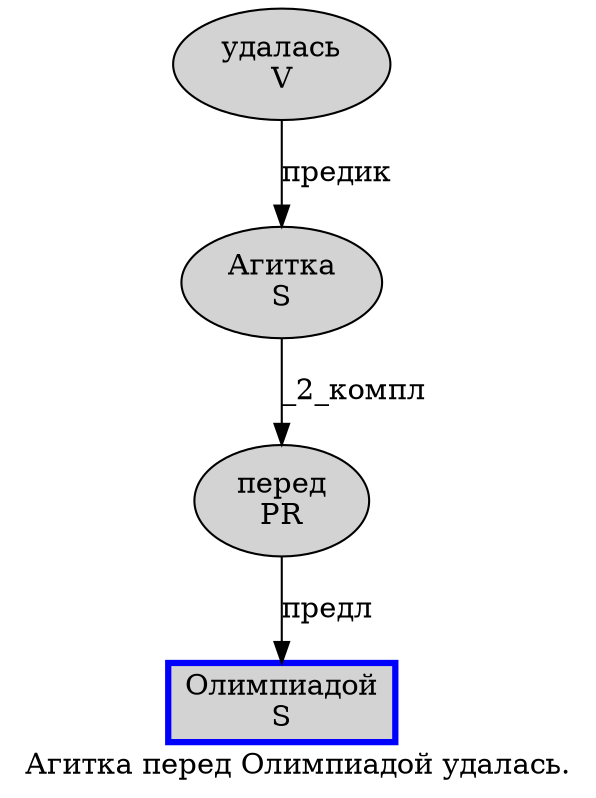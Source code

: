 digraph SENTENCE_3667 {
	graph [label="Агитка перед Олимпиадой удалась."]
	node [style=filled]
		0 [label="Агитка
S" color="" fillcolor=lightgray penwidth=1 shape=ellipse]
		1 [label="перед
PR" color="" fillcolor=lightgray penwidth=1 shape=ellipse]
		2 [label="Олимпиадой
S" color=blue fillcolor=lightgray penwidth=3 shape=box]
		3 [label="удалась
V" color="" fillcolor=lightgray penwidth=1 shape=ellipse]
			1 -> 2 [label="предл"]
			0 -> 1 [label="_2_компл"]
			3 -> 0 [label="предик"]
}